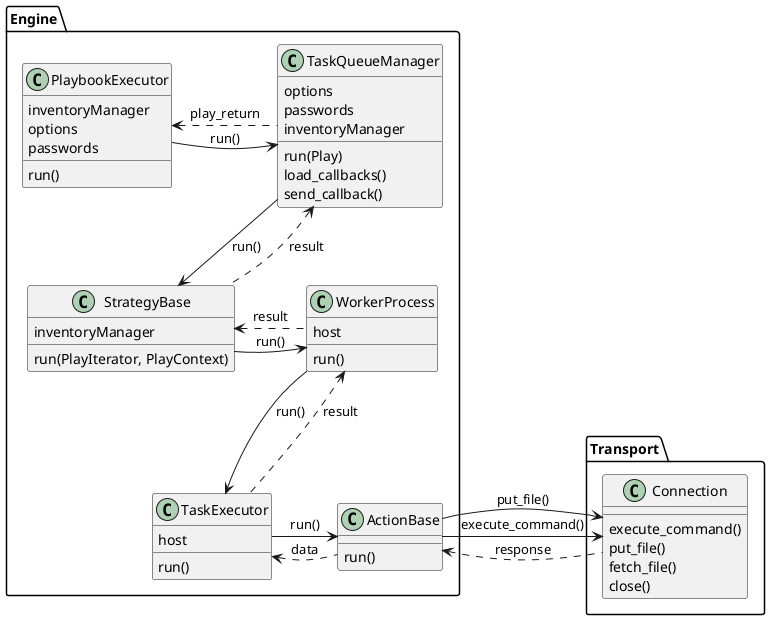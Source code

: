 @startuml


package Transport {

    class Connection
    Connection : execute_command()
    Connection : put_file()
    Connection : fetch_file()
    Connection : close()
}

Package Engine {
    class PlaybookExecutor
    PlaybookExecutor : inventoryManager
    PlaybookExecutor : options
    PlaybookExecutor : passwords
    PlaybookExecutor : run()
    PlaybookExecutor -> TaskQueueManager : run()
    PlaybookExecutor <. TaskQueueManager : play_return

    class TaskQueueManager
    TaskQueueManager : options
    TaskQueueManager : passwords
    TaskQueueManager : inventoryManager
    TaskQueueManager : run(Play)
    TaskQueueManager : load_callbacks()
    TaskQueueManager : send_callback()
    TaskQueueManager --> StrategyBase : run()
    TaskQueueManager <.. StrategyBase : result

    class StrategyBase
    StrategyBase : inventoryManager
    StrategyBase : run(PlayIterator, PlayContext)
    StrategyBase -> WorkerProcess : run()
    StrategyBase <. WorkerProcess : result


    class WorkerProcess
    WorkerProcess : run()
    WorkerProcess : host
    WorkerProcess --> TaskExecutor : run()
    WorkerProcess <.. TaskExecutor : result

    class TaskExecutor
    TaskExecutor : run()
    TaskExecutor : host
    TaskExecutor -> ActionBase : run()
    TaskExecutor <.. ActionBase : data


    class ActionBase
    ActionBase : run()
    ActionBase -> Connection : put_file()
    ActionBase -> Connection : execute_command()
    ActionBase <.. Connection : response
}

@enduml
